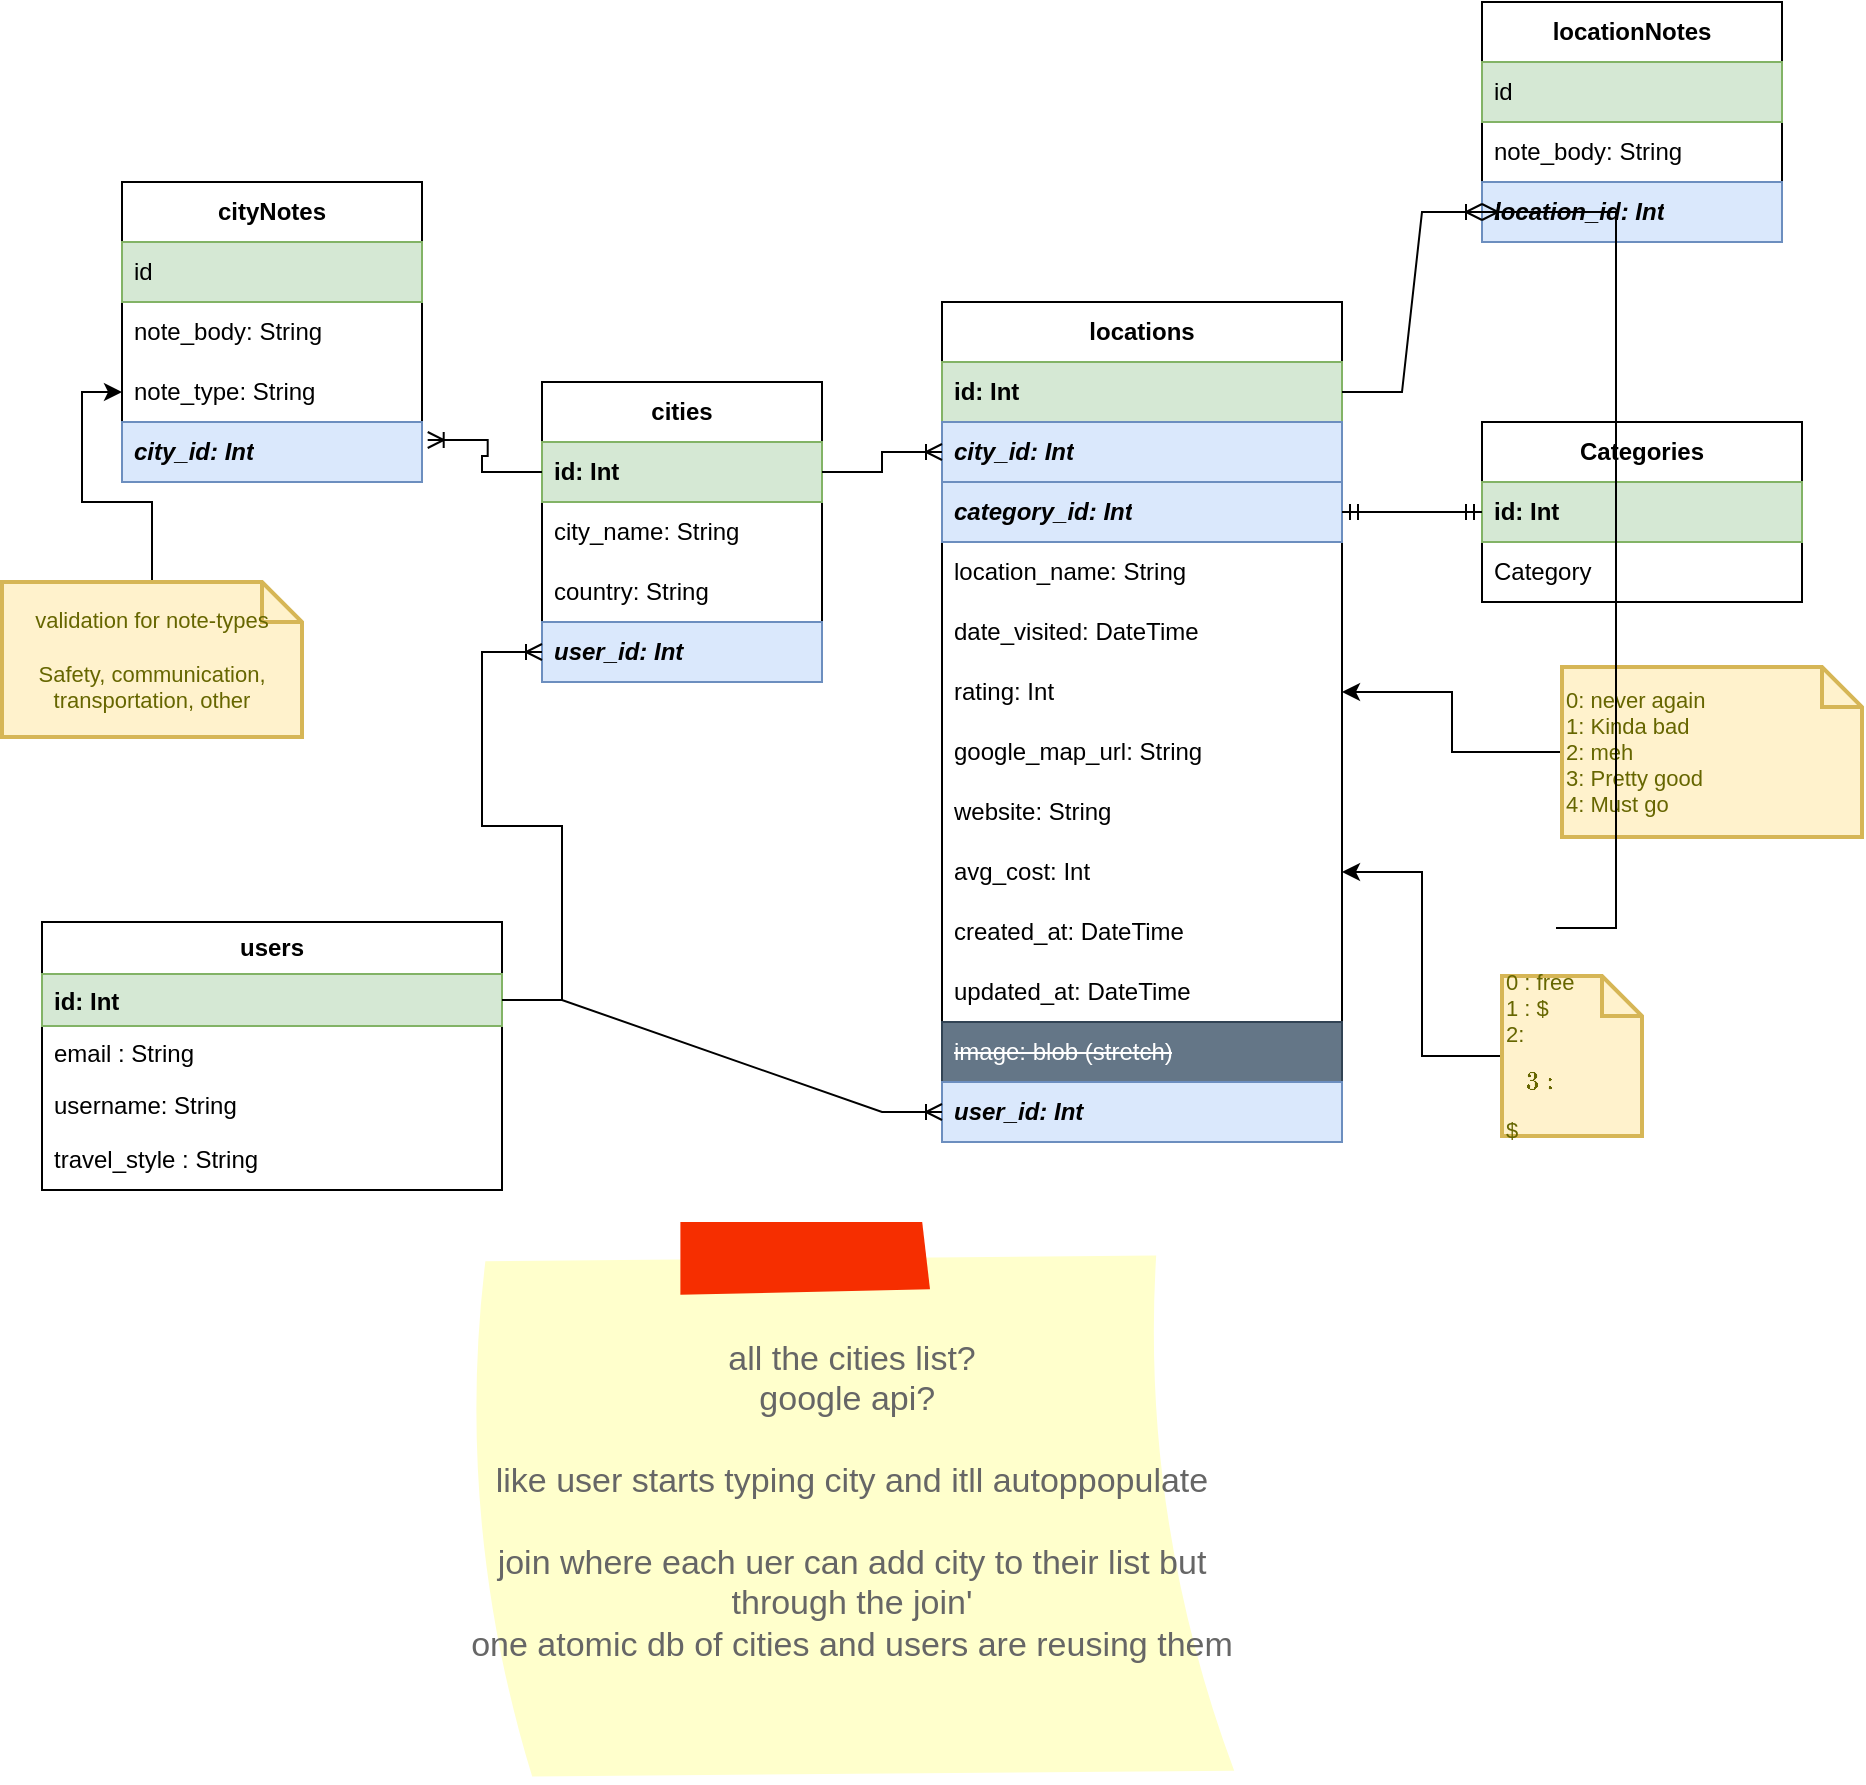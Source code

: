 <mxfile version="21.3.2" type="github">
  <diagram name="Page-1" id="9f1u4CmiPcvuR05C5_vr">
    <mxGraphModel dx="1050" dy="1649" grid="1" gridSize="10" guides="1" tooltips="1" connect="1" arrows="1" fold="1" page="1" pageScale="1" pageWidth="850" pageHeight="1100" math="0" shadow="0">
      <root>
        <mxCell id="0" />
        <mxCell id="1" parent="0" />
        <mxCell id="tmhsU0cNKf1Jm-0iEY6D-2" value="cities" style="swimlane;fontStyle=1;childLayout=stackLayout;horizontal=1;startSize=30;horizontalStack=0;resizeParent=1;resizeParentMax=0;resizeLast=0;collapsible=1;marginBottom=0;whiteSpace=wrap;html=1;" parent="1" vertex="1">
          <mxGeometry x="380" y="80" width="140" height="150" as="geometry" />
        </mxCell>
        <mxCell id="tmhsU0cNKf1Jm-0iEY6D-3" value="id: Int" style="text;strokeColor=#82b366;fillColor=#d5e8d4;align=left;verticalAlign=middle;spacingLeft=4;spacingRight=4;overflow=hidden;points=[[0,0.5],[1,0.5]];portConstraint=eastwest;rotatable=0;whiteSpace=wrap;html=1;fontStyle=1" parent="tmhsU0cNKf1Jm-0iEY6D-2" vertex="1">
          <mxGeometry y="30" width="140" height="30" as="geometry" />
        </mxCell>
        <mxCell id="tmhsU0cNKf1Jm-0iEY6D-4" value="city_name: String" style="text;strokeColor=none;fillColor=none;align=left;verticalAlign=middle;spacingLeft=4;spacingRight=4;overflow=hidden;points=[[0,0.5],[1,0.5]];portConstraint=eastwest;rotatable=0;whiteSpace=wrap;html=1;" parent="tmhsU0cNKf1Jm-0iEY6D-2" vertex="1">
          <mxGeometry y="60" width="140" height="30" as="geometry" />
        </mxCell>
        <mxCell id="tmhsU0cNKf1Jm-0iEY6D-5" value="country: String" style="text;strokeColor=none;fillColor=none;align=left;verticalAlign=middle;spacingLeft=4;spacingRight=4;overflow=hidden;points=[[0,0.5],[1,0.5]];portConstraint=eastwest;rotatable=0;whiteSpace=wrap;html=1;" parent="tmhsU0cNKf1Jm-0iEY6D-2" vertex="1">
          <mxGeometry y="90" width="140" height="30" as="geometry" />
        </mxCell>
        <mxCell id="tmhsU0cNKf1Jm-0iEY6D-38" value="user_id: Int" style="text;strokeColor=#6c8ebf;fillColor=#dae8fc;align=left;verticalAlign=middle;spacingLeft=4;spacingRight=4;overflow=hidden;points=[[0,0.5],[1,0.5]];portConstraint=eastwest;rotatable=0;whiteSpace=wrap;html=1;fontStyle=3" parent="tmhsU0cNKf1Jm-0iEY6D-2" vertex="1">
          <mxGeometry y="120" width="140" height="30" as="geometry" />
        </mxCell>
        <mxCell id="tmhsU0cNKf1Jm-0iEY6D-6" value="locations" style="swimlane;fontStyle=1;childLayout=stackLayout;horizontal=1;startSize=30;horizontalStack=0;resizeParent=1;resizeParentMax=0;resizeLast=0;collapsible=1;marginBottom=0;whiteSpace=wrap;html=1;" parent="1" vertex="1">
          <mxGeometry x="580" y="40" width="200" height="420" as="geometry" />
        </mxCell>
        <mxCell id="tmhsU0cNKf1Jm-0iEY6D-7" value="id: Int" style="text;strokeColor=#82b366;fillColor=#d5e8d4;align=left;verticalAlign=middle;spacingLeft=4;spacingRight=4;overflow=hidden;points=[[0,0.5],[1,0.5]];portConstraint=eastwest;rotatable=0;whiteSpace=wrap;html=1;fontStyle=1" parent="tmhsU0cNKf1Jm-0iEY6D-6" vertex="1">
          <mxGeometry y="30" width="200" height="30" as="geometry" />
        </mxCell>
        <mxCell id="tmhsU0cNKf1Jm-0iEY6D-8" value="city_id: Int" style="text;strokeColor=#6c8ebf;fillColor=#dae8fc;align=left;verticalAlign=middle;spacingLeft=4;spacingRight=4;overflow=hidden;points=[[0,0.5],[1,0.5]];portConstraint=eastwest;rotatable=0;whiteSpace=wrap;html=1;fontStyle=3" parent="tmhsU0cNKf1Jm-0iEY6D-6" vertex="1">
          <mxGeometry y="60" width="200" height="30" as="geometry" />
        </mxCell>
        <mxCell id="tmhsU0cNKf1Jm-0iEY6D-9" value="category_id: Int" style="text;strokeColor=#6c8ebf;fillColor=#dae8fc;align=left;verticalAlign=middle;spacingLeft=4;spacingRight=4;overflow=hidden;points=[[0,0.5],[1,0.5]];portConstraint=eastwest;rotatable=0;whiteSpace=wrap;html=1;fontStyle=3" parent="tmhsU0cNKf1Jm-0iEY6D-6" vertex="1">
          <mxGeometry y="90" width="200" height="30" as="geometry" />
        </mxCell>
        <mxCell id="tmhsU0cNKf1Jm-0iEY6D-64" value="location_name: String&amp;nbsp;" style="text;strokeColor=none;fillColor=none;align=left;verticalAlign=middle;spacingLeft=4;spacingRight=4;overflow=hidden;points=[[0,0.5],[1,0.5]];portConstraint=eastwest;rotatable=0;whiteSpace=wrap;html=1;" parent="tmhsU0cNKf1Jm-0iEY6D-6" vertex="1">
          <mxGeometry y="120" width="200" height="30" as="geometry" />
        </mxCell>
        <mxCell id="tmhsU0cNKf1Jm-0iEY6D-66" value="date_visited: DateTime" style="text;strokeColor=none;fillColor=none;align=left;verticalAlign=middle;spacingLeft=4;spacingRight=4;overflow=hidden;points=[[0,0.5],[1,0.5]];portConstraint=eastwest;rotatable=0;whiteSpace=wrap;html=1;" parent="tmhsU0cNKf1Jm-0iEY6D-6" vertex="1">
          <mxGeometry y="150" width="200" height="30" as="geometry" />
        </mxCell>
        <mxCell id="tmhsU0cNKf1Jm-0iEY6D-69" value="rating: Int" style="text;strokeColor=none;fillColor=none;align=left;verticalAlign=middle;spacingLeft=4;spacingRight=4;overflow=hidden;points=[[0,0.5],[1,0.5]];portConstraint=eastwest;rotatable=0;whiteSpace=wrap;html=1;" parent="tmhsU0cNKf1Jm-0iEY6D-6" vertex="1">
          <mxGeometry y="180" width="200" height="30" as="geometry" />
        </mxCell>
        <mxCell id="tmhsU0cNKf1Jm-0iEY6D-67" value="google_map_url: String" style="text;strokeColor=none;fillColor=none;align=left;verticalAlign=middle;spacingLeft=4;spacingRight=4;overflow=hidden;points=[[0,0.5],[1,0.5]];portConstraint=eastwest;rotatable=0;whiteSpace=wrap;html=1;" parent="tmhsU0cNKf1Jm-0iEY6D-6" vertex="1">
          <mxGeometry y="210" width="200" height="30" as="geometry" />
        </mxCell>
        <mxCell id="tmhsU0cNKf1Jm-0iEY6D-72" value="website: String" style="text;strokeColor=none;fillColor=none;align=left;verticalAlign=middle;spacingLeft=4;spacingRight=4;overflow=hidden;points=[[0,0.5],[1,0.5]];portConstraint=eastwest;rotatable=0;whiteSpace=wrap;html=1;" parent="tmhsU0cNKf1Jm-0iEY6D-6" vertex="1">
          <mxGeometry y="240" width="200" height="30" as="geometry" />
        </mxCell>
        <mxCell id="tmhsU0cNKf1Jm-0iEY6D-71" value="avg_cost: Int" style="text;strokeColor=none;fillColor=none;align=left;verticalAlign=middle;spacingLeft=4;spacingRight=4;overflow=hidden;points=[[0,0.5],[1,0.5]];portConstraint=eastwest;rotatable=0;whiteSpace=wrap;html=1;" parent="tmhsU0cNKf1Jm-0iEY6D-6" vertex="1">
          <mxGeometry y="270" width="200" height="30" as="geometry" />
        </mxCell>
        <mxCell id="tmhsU0cNKf1Jm-0iEY6D-65" value="created_at: DateTime" style="text;strokeColor=none;fillColor=none;align=left;verticalAlign=middle;spacingLeft=4;spacingRight=4;overflow=hidden;points=[[0,0.5],[1,0.5]];portConstraint=eastwest;rotatable=0;whiteSpace=wrap;html=1;" parent="tmhsU0cNKf1Jm-0iEY6D-6" vertex="1">
          <mxGeometry y="300" width="200" height="30" as="geometry" />
        </mxCell>
        <mxCell id="GL2dQqEOQ-wX3wtYYYb6-10" value="updated_at: DateTime" style="text;strokeColor=none;fillColor=none;align=left;verticalAlign=middle;spacingLeft=4;spacingRight=4;overflow=hidden;points=[[0,0.5],[1,0.5]];portConstraint=eastwest;rotatable=0;whiteSpace=wrap;html=1;" vertex="1" parent="tmhsU0cNKf1Jm-0iEY6D-6">
          <mxGeometry y="330" width="200" height="30" as="geometry" />
        </mxCell>
        <mxCell id="tmhsU0cNKf1Jm-0iEY6D-70" value="&lt;strike&gt;image: blob (stretch)&lt;/strike&gt;" style="text;strokeColor=#314354;fillColor=#647687;align=left;verticalAlign=middle;spacingLeft=4;spacingRight=4;overflow=hidden;points=[[0,0.5],[1,0.5]];portConstraint=eastwest;rotatable=0;whiteSpace=wrap;html=1;fontColor=#ffffff;" parent="tmhsU0cNKf1Jm-0iEY6D-6" vertex="1">
          <mxGeometry y="360" width="200" height="30" as="geometry" />
        </mxCell>
        <mxCell id="fyDcdhxG3ffzFQAN4zrM-6" value="user_id: Int" style="text;strokeColor=#6c8ebf;fillColor=#dae8fc;align=left;verticalAlign=middle;spacingLeft=4;spacingRight=4;overflow=hidden;points=[[0,0.5],[1,0.5]];portConstraint=eastwest;rotatable=0;whiteSpace=wrap;html=1;fontStyle=3" parent="tmhsU0cNKf1Jm-0iEY6D-6" vertex="1">
          <mxGeometry y="390" width="200" height="30" as="geometry" />
        </mxCell>
        <mxCell id="tmhsU0cNKf1Jm-0iEY6D-14" value="&lt;b&gt;Categories&lt;/b&gt;" style="swimlane;fontStyle=0;childLayout=stackLayout;horizontal=1;startSize=30;horizontalStack=0;resizeParent=1;resizeParentMax=0;resizeLast=0;collapsible=1;marginBottom=0;whiteSpace=wrap;html=1;" parent="1" vertex="1">
          <mxGeometry x="850" y="100" width="160" height="90" as="geometry" />
        </mxCell>
        <mxCell id="tmhsU0cNKf1Jm-0iEY6D-15" value="id: Int" style="text;strokeColor=#82b366;fillColor=#d5e8d4;align=left;verticalAlign=middle;spacingLeft=4;spacingRight=4;overflow=hidden;points=[[0,0.5],[1,0.5]];portConstraint=eastwest;rotatable=0;whiteSpace=wrap;html=1;fontStyle=1" parent="tmhsU0cNKf1Jm-0iEY6D-14" vertex="1">
          <mxGeometry y="30" width="160" height="30" as="geometry" />
        </mxCell>
        <mxCell id="tmhsU0cNKf1Jm-0iEY6D-16" value="Category" style="text;strokeColor=none;fillColor=none;align=left;verticalAlign=middle;spacingLeft=4;spacingRight=4;overflow=hidden;points=[[0,0.5],[1,0.5]];portConstraint=eastwest;rotatable=0;whiteSpace=wrap;html=1;" parent="tmhsU0cNKf1Jm-0iEY6D-14" vertex="1">
          <mxGeometry y="60" width="160" height="30" as="geometry" />
        </mxCell>
        <mxCell id="tmhsU0cNKf1Jm-0iEY6D-23" value="users" style="swimlane;fontStyle=1;childLayout=stackLayout;horizontal=1;startSize=26;fillColor=none;horizontalStack=0;resizeParent=1;resizeParentMax=0;resizeLast=0;collapsible=1;marginBottom=0;whiteSpace=wrap;html=1;" parent="1" vertex="1">
          <mxGeometry x="130" y="350" width="230" height="134" as="geometry">
            <mxRectangle x="390" y="310" width="100" height="30" as="alternateBounds" />
          </mxGeometry>
        </mxCell>
        <mxCell id="tmhsU0cNKf1Jm-0iEY6D-31" value="&lt;span&gt;id&lt;/span&gt;: Int" style="text;strokeColor=#82b366;fillColor=#d5e8d4;align=left;verticalAlign=top;spacingLeft=4;spacingRight=4;overflow=hidden;rotatable=0;points=[[0,0.5],[1,0.5]];portConstraint=eastwest;whiteSpace=wrap;html=1;fontStyle=1" parent="tmhsU0cNKf1Jm-0iEY6D-23" vertex="1">
          <mxGeometry y="26" width="230" height="26" as="geometry" />
        </mxCell>
        <mxCell id="tmhsU0cNKf1Jm-0iEY6D-24" value="email : String" style="text;strokeColor=none;fillColor=none;align=left;verticalAlign=top;spacingLeft=4;spacingRight=4;overflow=hidden;rotatable=0;points=[[0,0.5],[1,0.5]];portConstraint=eastwest;whiteSpace=wrap;html=1;" parent="tmhsU0cNKf1Jm-0iEY6D-23" vertex="1">
          <mxGeometry y="52" width="230" height="26" as="geometry" />
        </mxCell>
        <mxCell id="tmhsU0cNKf1Jm-0iEY6D-28" value="username: String" style="text;strokeColor=none;fillColor=none;align=left;verticalAlign=top;spacingLeft=4;spacingRight=4;overflow=hidden;rotatable=0;points=[[0,0.5],[1,0.5]];portConstraint=eastwest;whiteSpace=wrap;html=1;" parent="tmhsU0cNKf1Jm-0iEY6D-23" vertex="1">
          <mxGeometry y="78" width="230" height="26" as="geometry" />
        </mxCell>
        <mxCell id="tmhsU0cNKf1Jm-0iEY6D-13" value="travel_style : String" style="text;strokeColor=none;fillColor=none;align=left;verticalAlign=middle;spacingLeft=4;spacingRight=4;overflow=hidden;points=[[0,0.5],[1,0.5]];portConstraint=eastwest;rotatable=0;whiteSpace=wrap;html=1;" parent="tmhsU0cNKf1Jm-0iEY6D-23" vertex="1">
          <mxGeometry y="104" width="230" height="30" as="geometry" />
        </mxCell>
        <mxCell id="tmhsU0cNKf1Jm-0iEY6D-37" value="" style="edgeStyle=entityRelationEdgeStyle;fontSize=12;html=1;endArrow=ERoneToMany;rounded=0;" parent="1" source="tmhsU0cNKf1Jm-0iEY6D-3" target="tmhsU0cNKf1Jm-0iEY6D-8" edge="1">
          <mxGeometry width="100" height="100" relative="1" as="geometry">
            <mxPoint x="560" y="340" as="sourcePoint" />
            <mxPoint x="660" y="240" as="targetPoint" />
          </mxGeometry>
        </mxCell>
        <mxCell id="tmhsU0cNKf1Jm-0iEY6D-42" value="cityNotes" style="swimlane;fontStyle=1;childLayout=stackLayout;horizontal=1;startSize=30;horizontalStack=0;resizeParent=1;resizeParentMax=0;resizeLast=0;collapsible=1;marginBottom=0;whiteSpace=wrap;html=1;" parent="1" vertex="1">
          <mxGeometry x="170" y="-20" width="150" height="150" as="geometry" />
        </mxCell>
        <mxCell id="tmhsU0cNKf1Jm-0iEY6D-46" value="id" style="text;strokeColor=#82b366;fillColor=#d5e8d4;align=left;verticalAlign=middle;spacingLeft=4;spacingRight=4;overflow=hidden;points=[[0,0.5],[1,0.5]];portConstraint=eastwest;rotatable=0;whiteSpace=wrap;html=1;" parent="tmhsU0cNKf1Jm-0iEY6D-42" vertex="1">
          <mxGeometry y="30" width="150" height="30" as="geometry" />
        </mxCell>
        <mxCell id="fyDcdhxG3ffzFQAN4zrM-4" value="&lt;span style=&quot;font-style: normal;&quot;&gt;note_body: String&lt;/span&gt;" style="text;strokeColor=none;fillColor=none;align=left;verticalAlign=middle;spacingLeft=4;spacingRight=4;overflow=hidden;points=[[0,0.5],[1,0.5]];portConstraint=eastwest;rotatable=0;whiteSpace=wrap;html=1;fontStyle=2" parent="tmhsU0cNKf1Jm-0iEY6D-42" vertex="1">
          <mxGeometry y="60" width="150" height="30" as="geometry" />
        </mxCell>
        <mxCell id="fyDcdhxG3ffzFQAN4zrM-3" value="&lt;span style=&quot;&quot;&gt;note_type&lt;/span&gt;: String" style="text;strokeColor=none;fillColor=none;align=left;verticalAlign=middle;spacingLeft=4;spacingRight=4;overflow=hidden;points=[[0,0.5],[1,0.5]];portConstraint=eastwest;rotatable=0;whiteSpace=wrap;html=1;fontStyle=0" parent="tmhsU0cNKf1Jm-0iEY6D-42" vertex="1">
          <mxGeometry y="90" width="150" height="30" as="geometry" />
        </mxCell>
        <mxCell id="tmhsU0cNKf1Jm-0iEY6D-60" value="city_id: Int" style="text;strokeColor=#6c8ebf;fillColor=#dae8fc;align=left;verticalAlign=middle;spacingLeft=4;spacingRight=4;overflow=hidden;points=[[0,0.5],[1,0.5]];portConstraint=eastwest;rotatable=0;whiteSpace=wrap;html=1;fontStyle=3" parent="tmhsU0cNKf1Jm-0iEY6D-42" vertex="1">
          <mxGeometry y="120" width="150" height="30" as="geometry" />
        </mxCell>
        <mxCell id="tmhsU0cNKf1Jm-0iEY6D-73" value="" style="edgeStyle=entityRelationEdgeStyle;fontSize=12;html=1;endArrow=ERmandOne;startArrow=ERmandOne;rounded=0;" parent="1" source="tmhsU0cNKf1Jm-0iEY6D-15" target="tmhsU0cNKf1Jm-0iEY6D-9" edge="1">
          <mxGeometry width="100" height="100" relative="1" as="geometry">
            <mxPoint x="230" y="580" as="sourcePoint" />
            <mxPoint x="330" y="480" as="targetPoint" />
          </mxGeometry>
        </mxCell>
        <mxCell id="mOykxdP0kXs1DwMzC95C-7" style="edgeStyle=orthogonalEdgeStyle;rounded=0;orthogonalLoop=1;jettySize=auto;html=1;exitX=0;exitY=0.5;exitDx=0;exitDy=0;exitPerimeter=0;" parent="1" source="mOykxdP0kXs1DwMzC95C-3" target="tmhsU0cNKf1Jm-0iEY6D-71" edge="1">
          <mxGeometry relative="1" as="geometry" />
        </mxCell>
        <mxCell id="mOykxdP0kXs1DwMzC95C-3" value="0 : free&lt;br&gt;1 : $&lt;br&gt;2: $$&lt;br&gt;3: $$$" style="shape=note;strokeWidth=2;fontSize=11;size=20;whiteSpace=wrap;html=1;fillColor=#fff2cc;strokeColor=#d6b656;fontColor=#666600;align=left;" parent="1" vertex="1">
          <mxGeometry x="860" y="377" width="70" height="80" as="geometry" />
        </mxCell>
        <mxCell id="mOykxdP0kXs1DwMzC95C-6" style="edgeStyle=orthogonalEdgeStyle;rounded=0;orthogonalLoop=1;jettySize=auto;html=1;exitX=0;exitY=0.5;exitDx=0;exitDy=0;exitPerimeter=0;" parent="1" source="mOykxdP0kXs1DwMzC95C-5" target="tmhsU0cNKf1Jm-0iEY6D-69" edge="1">
          <mxGeometry relative="1" as="geometry" />
        </mxCell>
        <mxCell id="mOykxdP0kXs1DwMzC95C-5" value="0: never again&lt;br&gt;1: Kinda bad&lt;br&gt;2: meh&lt;br&gt;3: Pretty good&lt;br&gt;4: Must go" style="shape=note;strokeWidth=2;fontSize=11;size=20;whiteSpace=wrap;html=1;fillColor=#fff2cc;strokeColor=#d6b656;fontColor=#666600;align=left;" parent="1" vertex="1">
          <mxGeometry x="890" y="222.5" width="150" height="85" as="geometry" />
        </mxCell>
        <mxCell id="fyDcdhxG3ffzFQAN4zrM-1" value="" style="edgeStyle=entityRelationEdgeStyle;fontSize=12;html=1;endArrow=ERoneToMany;rounded=0;exitX=1;exitY=0.5;exitDx=0;exitDy=0;" parent="1" source="tmhsU0cNKf1Jm-0iEY6D-31" target="tmhsU0cNKf1Jm-0iEY6D-38" edge="1">
          <mxGeometry width="100" height="100" relative="1" as="geometry">
            <mxPoint x="310" y="420" as="sourcePoint" />
            <mxPoint x="340" y="220" as="targetPoint" />
          </mxGeometry>
        </mxCell>
        <mxCell id="fyDcdhxG3ffzFQAN4zrM-2" value="all the cities list?&lt;br&gt;google api?&amp;nbsp;&lt;br&gt;&lt;br&gt;like user starts typing city and itll autoppopulate&lt;br&gt;&lt;br&gt;join where each uer can add city to their list but through the join&#39;&lt;br&gt;one atomic db of cities and users are reusing them" style="strokeWidth=1;shadow=0;dashed=0;align=center;html=1;shape=mxgraph.mockup.text.stickyNote2;fontColor=#666666;mainText=;fontSize=17;whiteSpace=wrap;fillColor=#ffffcc;strokeColor=#F62E00;" parent="1" vertex="1">
          <mxGeometry x="340" y="500" width="390" height="280" as="geometry" />
        </mxCell>
        <mxCell id="fyDcdhxG3ffzFQAN4zrM-5" value="" style="edgeStyle=entityRelationEdgeStyle;fontSize=12;html=1;endArrow=ERoneToMany;rounded=0;" parent="1" source="tmhsU0cNKf1Jm-0iEY6D-31" target="fyDcdhxG3ffzFQAN4zrM-6" edge="1">
          <mxGeometry width="100" height="100" relative="1" as="geometry">
            <mxPoint x="300" y="425" as="sourcePoint" />
            <mxPoint x="540" y="110" as="targetPoint" />
          </mxGeometry>
        </mxCell>
        <mxCell id="fyDcdhxG3ffzFQAN4zrM-10" style="edgeStyle=orthogonalEdgeStyle;rounded=0;orthogonalLoop=1;jettySize=auto;html=1;" parent="1" source="fyDcdhxG3ffzFQAN4zrM-9" target="fyDcdhxG3ffzFQAN4zrM-3" edge="1">
          <mxGeometry relative="1" as="geometry" />
        </mxCell>
        <mxCell id="fyDcdhxG3ffzFQAN4zrM-9" value="validation for note-types&lt;br&gt;&lt;br&gt;Safety, communication, transportation, other" style="shape=note;strokeWidth=2;fontSize=11;size=20;whiteSpace=wrap;html=1;fillColor=#fff2cc;strokeColor=#d6b656;fontColor=#666600;" parent="1" vertex="1">
          <mxGeometry x="110" y="180" width="150" height="77.5" as="geometry" />
        </mxCell>
        <mxCell id="GL2dQqEOQ-wX3wtYYYb6-1" value="" style="edgeStyle=entityRelationEdgeStyle;fontSize=12;html=1;endArrow=ERoneToMany;rounded=0;entryX=1.019;entryY=0.3;entryDx=0;entryDy=0;entryPerimeter=0;" edge="1" parent="1" source="tmhsU0cNKf1Jm-0iEY6D-3" target="tmhsU0cNKf1Jm-0iEY6D-60">
          <mxGeometry width="100" height="100" relative="1" as="geometry">
            <mxPoint x="210" y="340" as="sourcePoint" />
            <mxPoint x="295" y="206" as="targetPoint" />
          </mxGeometry>
        </mxCell>
        <mxCell id="GL2dQqEOQ-wX3wtYYYb6-2" value="locationNotes" style="swimlane;fontStyle=1;childLayout=stackLayout;horizontal=1;startSize=30;horizontalStack=0;resizeParent=1;resizeParentMax=0;resizeLast=0;collapsible=1;marginBottom=0;whiteSpace=wrap;html=1;" vertex="1" parent="1">
          <mxGeometry x="850" y="-110" width="150" height="120" as="geometry" />
        </mxCell>
        <mxCell id="GL2dQqEOQ-wX3wtYYYb6-3" value="id" style="text;strokeColor=#82b366;fillColor=#d5e8d4;align=left;verticalAlign=middle;spacingLeft=4;spacingRight=4;overflow=hidden;points=[[0,0.5],[1,0.5]];portConstraint=eastwest;rotatable=0;whiteSpace=wrap;html=1;" vertex="1" parent="GL2dQqEOQ-wX3wtYYYb6-2">
          <mxGeometry y="30" width="150" height="30" as="geometry" />
        </mxCell>
        <mxCell id="GL2dQqEOQ-wX3wtYYYb6-4" value="&lt;span style=&quot;font-style: normal;&quot;&gt;note_body: String&lt;/span&gt;" style="text;strokeColor=none;fillColor=none;align=left;verticalAlign=middle;spacingLeft=4;spacingRight=4;overflow=hidden;points=[[0,0.5],[1,0.5]];portConstraint=eastwest;rotatable=0;whiteSpace=wrap;html=1;fontStyle=2" vertex="1" parent="GL2dQqEOQ-wX3wtYYYb6-2">
          <mxGeometry y="60" width="150" height="30" as="geometry" />
        </mxCell>
        <mxCell id="GL2dQqEOQ-wX3wtYYYb6-6" value="location_id: Int" style="text;strokeColor=#6c8ebf;fillColor=#dae8fc;align=left;verticalAlign=middle;spacingLeft=4;spacingRight=4;overflow=hidden;points=[[0,0.5],[1,0.5]];portConstraint=eastwest;rotatable=0;whiteSpace=wrap;html=1;fontStyle=3" vertex="1" parent="GL2dQqEOQ-wX3wtYYYb6-2">
          <mxGeometry y="90" width="150" height="30" as="geometry" />
        </mxCell>
        <mxCell id="GL2dQqEOQ-wX3wtYYYb6-7" value="" style="edgeStyle=entityRelationEdgeStyle;fontSize=12;html=1;endArrow=ERoneToMany;rounded=0;entryX=0;entryY=0.5;entryDx=0;entryDy=0;" edge="1" parent="1" source="tmhsU0cNKf1Jm-0iEY6D-68" target="GL2dQqEOQ-wX3wtYYYb6-6">
          <mxGeometry width="100" height="100" relative="1" as="geometry">
            <mxPoint x="887" y="353" as="sourcePoint" />
            <mxPoint x="690" y="337" as="targetPoint" />
          </mxGeometry>
        </mxCell>
        <mxCell id="GL2dQqEOQ-wX3wtYYYb6-8" value="" style="edgeStyle=entityRelationEdgeStyle;fontSize=12;html=1;endArrow=ERoneToMany;rounded=0;" edge="1" parent="1" source="tmhsU0cNKf1Jm-0iEY6D-7" target="GL2dQqEOQ-wX3wtYYYb6-6">
          <mxGeometry width="100" height="100" relative="1" as="geometry">
            <mxPoint x="767" y="466" as="sourcePoint" />
            <mxPoint x="862" y="430" as="targetPoint" />
          </mxGeometry>
        </mxCell>
      </root>
    </mxGraphModel>
  </diagram>
</mxfile>
